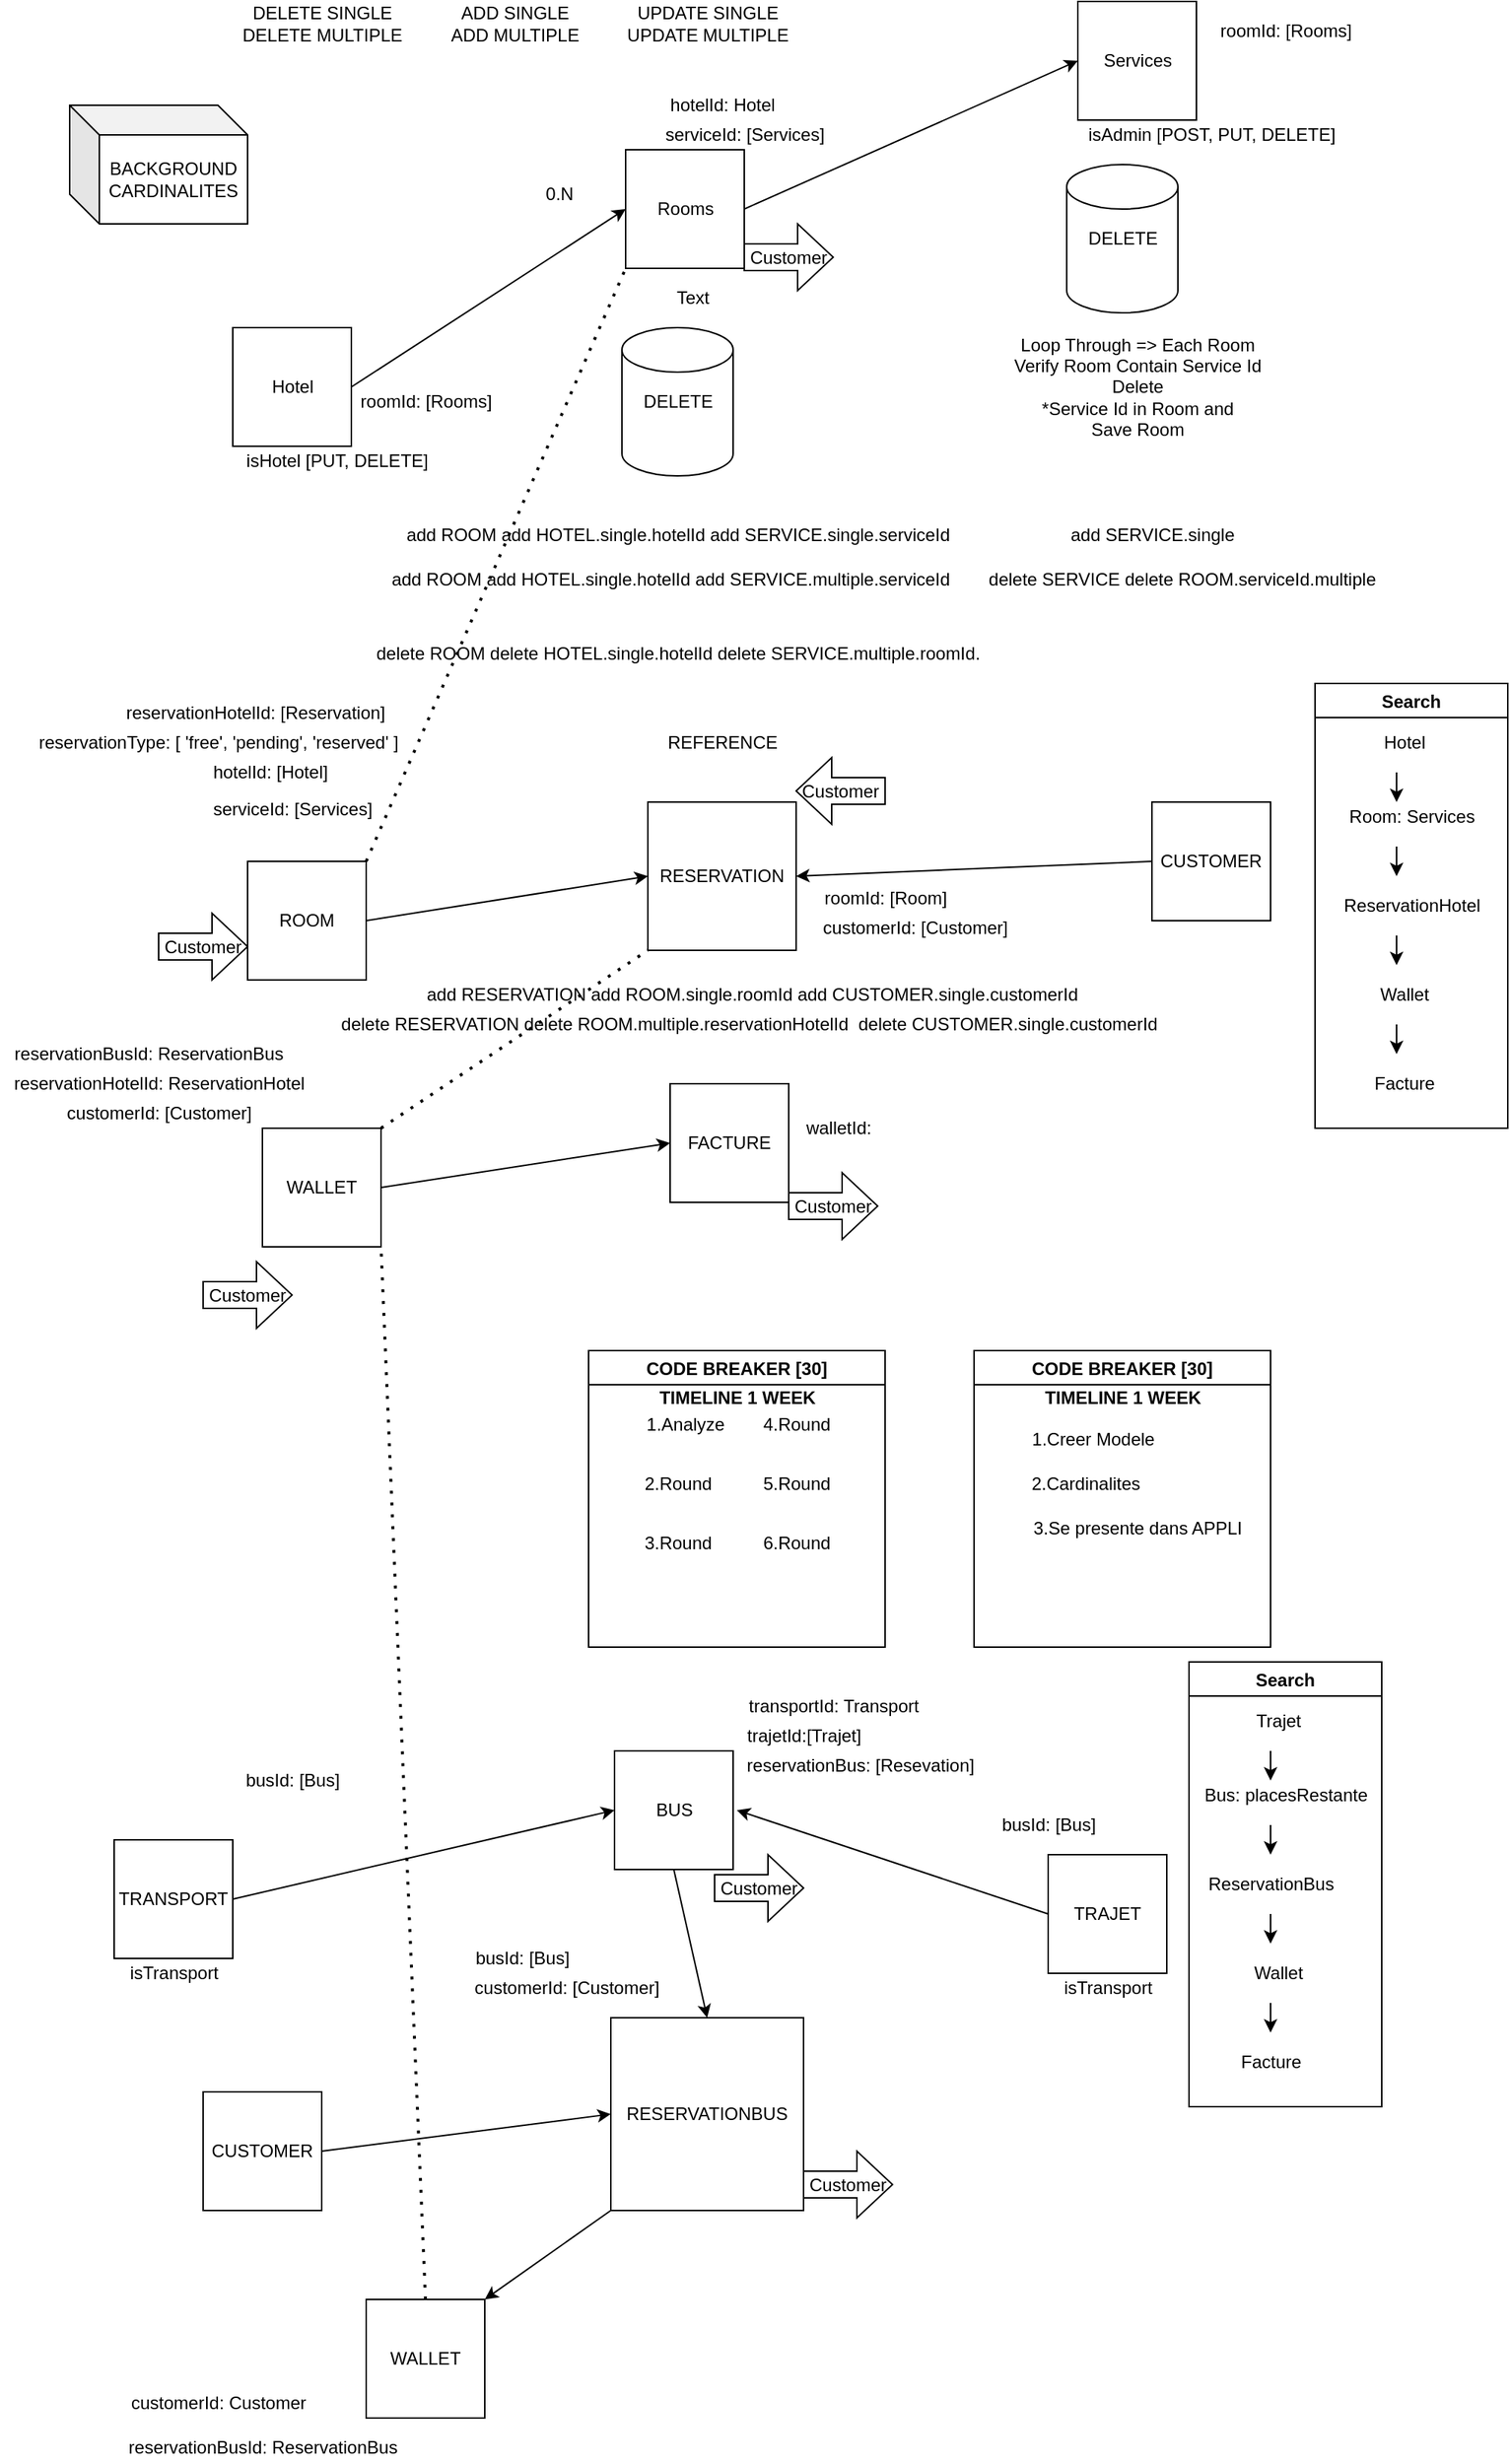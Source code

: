 <mxfile version="18.0.3" type="github">
  <diagram id="gPcOBo8kpesIldpiL-uF" name="Page-1">
    <mxGraphModel dx="2071" dy="692" grid="1" gridSize="10" guides="1" tooltips="1" connect="1" arrows="1" fold="1" page="1" pageScale="1" pageWidth="850" pageHeight="1100" math="0" shadow="0">
      <root>
        <mxCell id="0" />
        <mxCell id="1" parent="0" />
        <mxCell id="owPv3PRb5_aLN4KaXjo2-1" value="" style="whiteSpace=wrap;html=1;aspect=fixed;" parent="1" vertex="1">
          <mxGeometry x="690" y="10" width="80" height="80" as="geometry" />
        </mxCell>
        <mxCell id="owPv3PRb5_aLN4KaXjo2-2" value="Services&lt;br&gt;" style="text;html=1;align=center;verticalAlign=middle;resizable=0;points=[];autosize=1;strokeColor=none;fillColor=none;" parent="1" vertex="1">
          <mxGeometry x="700" y="40" width="60" height="20" as="geometry" />
        </mxCell>
        <mxCell id="owPv3PRb5_aLN4KaXjo2-3" value="" style="whiteSpace=wrap;html=1;aspect=fixed;" parent="1" vertex="1">
          <mxGeometry x="385" y="110" width="80" height="80" as="geometry" />
        </mxCell>
        <mxCell id="owPv3PRb5_aLN4KaXjo2-4" value="" style="whiteSpace=wrap;html=1;aspect=fixed;" parent="1" vertex="1">
          <mxGeometry x="120" y="230" width="80" height="80" as="geometry" />
        </mxCell>
        <mxCell id="owPv3PRb5_aLN4KaXjo2-5" value="Rooms&lt;br&gt;" style="text;html=1;align=center;verticalAlign=middle;resizable=0;points=[];autosize=1;strokeColor=none;fillColor=none;" parent="1" vertex="1">
          <mxGeometry x="400" y="140" width="50" height="20" as="geometry" />
        </mxCell>
        <mxCell id="owPv3PRb5_aLN4KaXjo2-6" value="Hotel&lt;br&gt;" style="text;html=1;align=center;verticalAlign=middle;resizable=0;points=[];autosize=1;strokeColor=none;fillColor=none;" parent="1" vertex="1">
          <mxGeometry x="140" y="260" width="40" height="20" as="geometry" />
        </mxCell>
        <mxCell id="owPv3PRb5_aLN4KaXjo2-7" value="" style="shape=cylinder3;whiteSpace=wrap;html=1;boundedLbl=1;backgroundOutline=1;size=15;" parent="1" vertex="1">
          <mxGeometry x="382.5" y="230" width="75" height="100" as="geometry" />
        </mxCell>
        <mxCell id="owPv3PRb5_aLN4KaXjo2-9" value="DELETE&lt;br&gt;" style="text;html=1;align=center;verticalAlign=middle;resizable=0;points=[];autosize=1;strokeColor=none;fillColor=none;" parent="1" vertex="1">
          <mxGeometry x="390" y="270" width="60" height="20" as="geometry" />
        </mxCell>
        <mxCell id="owPv3PRb5_aLN4KaXjo2-11" value="" style="shape=cylinder3;whiteSpace=wrap;html=1;boundedLbl=1;backgroundOutline=1;size=15;" parent="1" vertex="1">
          <mxGeometry x="682.5" y="120" width="75" height="100" as="geometry" />
        </mxCell>
        <mxCell id="owPv3PRb5_aLN4KaXjo2-12" value="DELETE" style="text;html=1;align=center;verticalAlign=middle;resizable=0;points=[];autosize=1;strokeColor=none;fillColor=none;" parent="1" vertex="1">
          <mxGeometry x="690" y="160" width="60" height="20" as="geometry" />
        </mxCell>
        <mxCell id="owPv3PRb5_aLN4KaXjo2-13" value="Loop Through =&amp;gt; Each Room&lt;br&gt;Verify Room Contain Service Id&lt;br&gt;Delete &lt;br&gt;*Service Id in Room and&lt;br&gt;Save Room&lt;br&gt;" style="text;html=1;align=center;verticalAlign=middle;resizable=0;points=[];autosize=1;strokeColor=none;fillColor=none;" parent="1" vertex="1">
          <mxGeometry x="640" y="230" width="180" height="80" as="geometry" />
        </mxCell>
        <mxCell id="owPv3PRb5_aLN4KaXjo2-15" value="DELETE SINGLE&lt;br&gt;DELETE MULTIPLE&lt;br&gt;" style="text;html=1;align=center;verticalAlign=middle;resizable=0;points=[];autosize=1;strokeColor=none;fillColor=none;" parent="1" vertex="1">
          <mxGeometry x="120" y="10" width="120" height="30" as="geometry" />
        </mxCell>
        <mxCell id="owPv3PRb5_aLN4KaXjo2-16" value="ADD SINGLE&lt;br&gt;ADD MULTIPLE&lt;br&gt;" style="text;html=1;align=center;verticalAlign=middle;resizable=0;points=[];autosize=1;strokeColor=none;fillColor=none;" parent="1" vertex="1">
          <mxGeometry x="260" y="10" width="100" height="30" as="geometry" />
        </mxCell>
        <mxCell id="owPv3PRb5_aLN4KaXjo2-17" value="UPDATE SINGLE&lt;br&gt;UPDATE MULTIPLE&lt;br&gt;" style="text;html=1;align=center;verticalAlign=middle;resizable=0;points=[];autosize=1;strokeColor=none;fillColor=none;" parent="1" vertex="1">
          <mxGeometry x="380" y="10" width="120" height="30" as="geometry" />
        </mxCell>
        <mxCell id="owPv3PRb5_aLN4KaXjo2-19" value="add ROOM add HOTEL.single.hotelId&amp;nbsp;add SERVICE.single.serviceId" style="text;html=1;align=center;verticalAlign=middle;resizable=0;points=[];autosize=1;strokeColor=none;fillColor=none;" parent="1" vertex="1">
          <mxGeometry x="230" y="360" width="380" height="20" as="geometry" />
        </mxCell>
        <mxCell id="owPv3PRb5_aLN4KaXjo2-21" value="add ROOM add HOTEL.single.hotelId add SERVICE.multiple.serviceId" style="text;html=1;align=center;verticalAlign=middle;resizable=0;points=[];autosize=1;strokeColor=none;fillColor=none;" parent="1" vertex="1">
          <mxGeometry x="220" y="390" width="390" height="20" as="geometry" />
        </mxCell>
        <mxCell id="owPv3PRb5_aLN4KaXjo2-22" value="delete ROOM delete HOTEL.single.hotelId delete SERVICE.multiple.roomId." style="text;html=1;align=center;verticalAlign=middle;resizable=0;points=[];autosize=1;strokeColor=none;fillColor=none;" parent="1" vertex="1">
          <mxGeometry x="210" y="440" width="420" height="20" as="geometry" />
        </mxCell>
        <mxCell id="owPv3PRb5_aLN4KaXjo2-23" value="add SERVICE.single&lt;br&gt;" style="text;html=1;align=center;verticalAlign=middle;resizable=0;points=[];autosize=1;strokeColor=none;fillColor=none;" parent="1" vertex="1">
          <mxGeometry x="675" y="360" width="130" height="20" as="geometry" />
        </mxCell>
        <mxCell id="owPv3PRb5_aLN4KaXjo2-24" value="delete SERVICE delete ROOM.serviceId.multiple" style="text;html=1;align=center;verticalAlign=middle;resizable=0;points=[];autosize=1;strokeColor=none;fillColor=none;" parent="1" vertex="1">
          <mxGeometry x="620" y="390" width="280" height="20" as="geometry" />
        </mxCell>
        <mxCell id="owPv3PRb5_aLN4KaXjo2-25" value="RESERVATION&lt;br&gt;" style="whiteSpace=wrap;html=1;aspect=fixed;" parent="1" vertex="1">
          <mxGeometry x="400" y="550" width="100" height="100" as="geometry" />
        </mxCell>
        <mxCell id="owPv3PRb5_aLN4KaXjo2-26" value="ROOM" style="whiteSpace=wrap;html=1;aspect=fixed;" parent="1" vertex="1">
          <mxGeometry x="130" y="590" width="80" height="80" as="geometry" />
        </mxCell>
        <mxCell id="owPv3PRb5_aLN4KaXjo2-27" value="CUSTOMER" style="whiteSpace=wrap;html=1;aspect=fixed;" parent="1" vertex="1">
          <mxGeometry x="740" y="550" width="80" height="80" as="geometry" />
        </mxCell>
        <mxCell id="owPv3PRb5_aLN4KaXjo2-28" value="add RESERVATION add ROOM.single.roomId add CUSTOMER.single.customerId" style="text;html=1;align=center;verticalAlign=middle;resizable=0;points=[];autosize=1;strokeColor=none;fillColor=none;" parent="1" vertex="1">
          <mxGeometry x="245" y="670" width="450" height="20" as="geometry" />
        </mxCell>
        <mxCell id="owPv3PRb5_aLN4KaXjo2-29" value="delete RESERVATION delete ROOM.multiple.reservationHotelId&amp;nbsp; delete CUSTOMER.single.customerId" style="text;html=1;align=center;verticalAlign=middle;resizable=0;points=[];autosize=1;strokeColor=none;fillColor=none;" parent="1" vertex="1">
          <mxGeometry x="182.5" y="690" width="570" height="20" as="geometry" />
        </mxCell>
        <mxCell id="owPv3PRb5_aLN4KaXjo2-30" value="REFERENCE" style="text;html=1;align=center;verticalAlign=middle;resizable=0;points=[];autosize=1;strokeColor=none;fillColor=none;" parent="1" vertex="1">
          <mxGeometry x="405" y="500" width="90" height="20" as="geometry" />
        </mxCell>
        <mxCell id="ZHRB_8m8od1e3UjntDkE-1" value="FACTURE&lt;br&gt;" style="whiteSpace=wrap;html=1;aspect=fixed;" parent="1" vertex="1">
          <mxGeometry x="415" y="740" width="80" height="80" as="geometry" />
        </mxCell>
        <mxCell id="ZHRB_8m8od1e3UjntDkE-2" value="WALLET&lt;br&gt;" style="whiteSpace=wrap;html=1;aspect=fixed;" parent="1" vertex="1">
          <mxGeometry x="140" y="770" width="80" height="80" as="geometry" />
        </mxCell>
        <mxCell id="ZHRB_8m8od1e3UjntDkE-3" value="" style="endArrow=classic;html=1;rounded=0;entryX=0;entryY=0.5;entryDx=0;entryDy=0;" parent="1" target="owPv3PRb5_aLN4KaXjo2-3" edge="1">
          <mxGeometry width="50" height="50" relative="1" as="geometry">
            <mxPoint x="200" y="270" as="sourcePoint" />
            <mxPoint x="250" y="220" as="targetPoint" />
          </mxGeometry>
        </mxCell>
        <mxCell id="ZHRB_8m8od1e3UjntDkE-5" value="" style="endArrow=classic;html=1;rounded=0;exitX=1;exitY=0.5;exitDx=0;exitDy=0;entryX=0;entryY=0.5;entryDx=0;entryDy=0;" parent="1" source="owPv3PRb5_aLN4KaXjo2-26" target="owPv3PRb5_aLN4KaXjo2-25" edge="1">
          <mxGeometry width="50" height="50" relative="1" as="geometry">
            <mxPoint x="500" y="680" as="sourcePoint" />
            <mxPoint x="550" y="630" as="targetPoint" />
          </mxGeometry>
        </mxCell>
        <mxCell id="ZHRB_8m8od1e3UjntDkE-6" value="" style="endArrow=classic;html=1;rounded=0;exitX=1;exitY=0.5;exitDx=0;exitDy=0;entryX=0;entryY=0.5;entryDx=0;entryDy=0;" parent="1" source="owPv3PRb5_aLN4KaXjo2-3" target="owPv3PRb5_aLN4KaXjo2-1" edge="1">
          <mxGeometry width="50" height="50" relative="1" as="geometry">
            <mxPoint x="510" y="160" as="sourcePoint" />
            <mxPoint x="550" y="50" as="targetPoint" />
          </mxGeometry>
        </mxCell>
        <mxCell id="ZHRB_8m8od1e3UjntDkE-8" value="" style="endArrow=none;dashed=1;html=1;dashPattern=1 3;strokeWidth=2;rounded=0;entryX=0;entryY=1;entryDx=0;entryDy=0;exitX=1;exitY=0;exitDx=0;exitDy=0;" parent="1" source="owPv3PRb5_aLN4KaXjo2-26" target="owPv3PRb5_aLN4KaXjo2-3" edge="1">
          <mxGeometry width="50" height="50" relative="1" as="geometry">
            <mxPoint x="180" y="590" as="sourcePoint" />
            <mxPoint x="230" y="540" as="targetPoint" />
          </mxGeometry>
        </mxCell>
        <mxCell id="ZHRB_8m8od1e3UjntDkE-9" value="" style="endArrow=none;dashed=1;html=1;dashPattern=1 3;strokeWidth=2;rounded=0;entryX=0;entryY=1;entryDx=0;entryDy=0;" parent="1" target="owPv3PRb5_aLN4KaXjo2-25" edge="1">
          <mxGeometry width="50" height="50" relative="1" as="geometry">
            <mxPoint x="220" y="770" as="sourcePoint" />
            <mxPoint x="270" y="720" as="targetPoint" />
          </mxGeometry>
        </mxCell>
        <mxCell id="ZHRB_8m8od1e3UjntDkE-10" value="" style="endArrow=classic;html=1;rounded=0;entryX=0;entryY=0.5;entryDx=0;entryDy=0;" parent="1" target="ZHRB_8m8od1e3UjntDkE-1" edge="1">
          <mxGeometry width="50" height="50" relative="1" as="geometry">
            <mxPoint x="220" y="810" as="sourcePoint" />
            <mxPoint x="270" y="760" as="targetPoint" />
          </mxGeometry>
        </mxCell>
        <mxCell id="ZHRB_8m8od1e3UjntDkE-11" value="CODE BREAKER [30]" style="swimlane;" parent="1" vertex="1">
          <mxGeometry x="360" y="920" width="200" height="200" as="geometry" />
        </mxCell>
        <mxCell id="ZHRB_8m8od1e3UjntDkE-15" value="2.Round" style="text;html=1;align=center;verticalAlign=middle;resizable=0;points=[];autosize=1;strokeColor=none;fillColor=none;" parent="ZHRB_8m8od1e3UjntDkE-11" vertex="1">
          <mxGeometry x="30" y="80" width="60" height="20" as="geometry" />
        </mxCell>
        <mxCell id="ZHRB_8m8od1e3UjntDkE-18" value="1.Analyze" style="text;html=1;align=center;verticalAlign=middle;resizable=0;points=[];autosize=1;strokeColor=none;fillColor=none;" parent="ZHRB_8m8od1e3UjntDkE-11" vertex="1">
          <mxGeometry x="30" y="40" width="70" height="20" as="geometry" />
        </mxCell>
        <mxCell id="ZHRB_8m8od1e3UjntDkE-14" value="4.Round" style="text;html=1;align=center;verticalAlign=middle;resizable=0;points=[];autosize=1;strokeColor=none;fillColor=none;" parent="ZHRB_8m8od1e3UjntDkE-11" vertex="1">
          <mxGeometry x="110" y="40" width="60" height="20" as="geometry" />
        </mxCell>
        <mxCell id="ZHRB_8m8od1e3UjntDkE-19" value="5.Round" style="text;html=1;align=center;verticalAlign=middle;resizable=0;points=[];autosize=1;strokeColor=none;fillColor=none;" parent="ZHRB_8m8od1e3UjntDkE-11" vertex="1">
          <mxGeometry x="110" y="80" width="60" height="20" as="geometry" />
        </mxCell>
        <mxCell id="ZHRB_8m8od1e3UjntDkE-23" value="3.Round" style="text;html=1;align=center;verticalAlign=middle;resizable=0;points=[];autosize=1;strokeColor=none;fillColor=none;" parent="ZHRB_8m8od1e3UjntDkE-11" vertex="1">
          <mxGeometry x="30" y="120" width="60" height="20" as="geometry" />
        </mxCell>
        <mxCell id="ZHRB_8m8od1e3UjntDkE-24" value="6.Round" style="text;html=1;align=center;verticalAlign=middle;resizable=0;points=[];autosize=1;strokeColor=none;fillColor=none;" parent="ZHRB_8m8od1e3UjntDkE-11" vertex="1">
          <mxGeometry x="110" y="120" width="60" height="20" as="geometry" />
        </mxCell>
        <mxCell id="ZHRB_8m8od1e3UjntDkE-25" value="&lt;b&gt;TIMELINE 1 WEEK&lt;/b&gt;" style="text;html=1;align=center;verticalAlign=middle;resizable=0;points=[];autosize=1;strokeColor=none;fillColor=none;" parent="ZHRB_8m8od1e3UjntDkE-11" vertex="1">
          <mxGeometry x="40" y="22" width="120" height="20" as="geometry" />
        </mxCell>
        <mxCell id="ZHRB_8m8od1e3UjntDkE-26" value="isAdmin [POST, PUT, DELETE]" style="text;html=1;align=center;verticalAlign=middle;resizable=0;points=[];autosize=1;strokeColor=none;fillColor=none;" parent="1" vertex="1">
          <mxGeometry x="690" y="90" width="180" height="20" as="geometry" />
        </mxCell>
        <mxCell id="ZHRB_8m8od1e3UjntDkE-27" value="isHotel [PUT, DELETE]" style="text;html=1;align=center;verticalAlign=middle;resizable=0;points=[];autosize=1;strokeColor=none;fillColor=none;" parent="1" vertex="1">
          <mxGeometry x="120" y="310" width="140" height="20" as="geometry" />
        </mxCell>
        <mxCell id="ZHRB_8m8od1e3UjntDkE-28" value="0.N" style="text;html=1;align=center;verticalAlign=middle;resizable=0;points=[];autosize=1;strokeColor=none;fillColor=none;" parent="1" vertex="1">
          <mxGeometry x="325" y="130" width="30" height="20" as="geometry" />
        </mxCell>
        <mxCell id="ZHRB_8m8od1e3UjntDkE-31" value="Customer" style="shape=singleArrow;whiteSpace=wrap;html=1;arrowWidth=0.4;arrowSize=0.4;" parent="1" vertex="1">
          <mxGeometry x="70" y="625" width="60" height="45" as="geometry" />
        </mxCell>
        <mxCell id="ZHRB_8m8od1e3UjntDkE-32" value="Customer" style="shape=singleArrow;whiteSpace=wrap;html=1;arrowWidth=0.4;arrowSize=0.4;" parent="1" vertex="1">
          <mxGeometry x="465" y="160" width="60" height="45" as="geometry" />
        </mxCell>
        <mxCell id="ZHRB_8m8od1e3UjntDkE-33" value="Customer" style="shape=singleArrow;whiteSpace=wrap;html=1;arrowWidth=0.4;arrowSize=0.4;direction=west;" parent="1" vertex="1">
          <mxGeometry x="500" y="520" width="60" height="45" as="geometry" />
        </mxCell>
        <mxCell id="ZHRB_8m8od1e3UjntDkE-34" value="" style="endArrow=classic;html=1;rounded=0;exitX=0;exitY=0.5;exitDx=0;exitDy=0;entryX=1;entryY=0.5;entryDx=0;entryDy=0;" parent="1" source="owPv3PRb5_aLN4KaXjo2-27" target="owPv3PRb5_aLN4KaXjo2-25" edge="1">
          <mxGeometry width="50" height="50" relative="1" as="geometry">
            <mxPoint x="540" y="590" as="sourcePoint" />
            <mxPoint x="690" y="570" as="targetPoint" />
          </mxGeometry>
        </mxCell>
        <mxCell id="ZHRB_8m8od1e3UjntDkE-35" value="roomId: [Rooms]" style="text;html=1;align=center;verticalAlign=middle;resizable=0;points=[];autosize=1;strokeColor=none;fillColor=none;" parent="1" vertex="1">
          <mxGeometry x="200" y="270" width="100" height="20" as="geometry" />
        </mxCell>
        <mxCell id="ZHRB_8m8od1e3UjntDkE-36" value="hotelId: Hotel" style="text;html=1;align=center;verticalAlign=middle;resizable=0;points=[];autosize=1;strokeColor=none;fillColor=none;" parent="1" vertex="1">
          <mxGeometry x="405" y="70" width="90" height="20" as="geometry" />
        </mxCell>
        <mxCell id="ZHRB_8m8od1e3UjntDkE-37" value="serviceId: [Services]" style="text;html=1;align=center;verticalAlign=middle;resizable=0;points=[];autosize=1;strokeColor=none;fillColor=none;" parent="1" vertex="1">
          <mxGeometry x="405" y="90" width="120" height="20" as="geometry" />
        </mxCell>
        <mxCell id="ZHRB_8m8od1e3UjntDkE-38" value="roomId: [Rooms]" style="text;html=1;align=center;verticalAlign=middle;resizable=0;points=[];autosize=1;strokeColor=none;fillColor=none;" parent="1" vertex="1">
          <mxGeometry x="780" y="20" width="100" height="20" as="geometry" />
        </mxCell>
        <mxCell id="ZHRB_8m8od1e3UjntDkE-41" value="serviceId: [Services]" style="text;html=1;align=center;verticalAlign=middle;resizable=0;points=[];autosize=1;strokeColor=none;fillColor=none;" parent="1" vertex="1">
          <mxGeometry x="100" y="545" width="120" height="20" as="geometry" />
        </mxCell>
        <mxCell id="ZHRB_8m8od1e3UjntDkE-42" value="hotelId: [Hotel]" style="text;html=1;align=center;verticalAlign=middle;resizable=0;points=[];autosize=1;strokeColor=none;fillColor=none;" parent="1" vertex="1">
          <mxGeometry x="100" y="520" width="90" height="20" as="geometry" />
        </mxCell>
        <mxCell id="ZHRB_8m8od1e3UjntDkE-43" value="reservationHotelId: [Reservation]" style="text;html=1;align=center;verticalAlign=middle;resizable=0;points=[];autosize=1;strokeColor=none;fillColor=none;" parent="1" vertex="1">
          <mxGeometry x="40" y="480" width="190" height="20" as="geometry" />
        </mxCell>
        <mxCell id="ZHRB_8m8od1e3UjntDkE-44" value="reservationType: [ &#39;free&#39;, &#39;pending&#39;, &#39;reserved&#39; ]" style="text;html=1;align=center;verticalAlign=middle;resizable=0;points=[];autosize=1;strokeColor=none;fillColor=none;" parent="1" vertex="1">
          <mxGeometry x="-20" y="500" width="260" height="20" as="geometry" />
        </mxCell>
        <mxCell id="ZHRB_8m8od1e3UjntDkE-45" value="roomId: [Room]" style="text;html=1;align=center;verticalAlign=middle;resizable=0;points=[];autosize=1;strokeColor=none;fillColor=none;" parent="1" vertex="1">
          <mxGeometry x="510" y="605" width="100" height="20" as="geometry" />
        </mxCell>
        <mxCell id="ZHRB_8m8od1e3UjntDkE-46" value="customerId: [Customer]" style="text;html=1;align=center;verticalAlign=middle;resizable=0;points=[];autosize=1;strokeColor=none;fillColor=none;" parent="1" vertex="1">
          <mxGeometry x="510" y="625" width="140" height="20" as="geometry" />
        </mxCell>
        <mxCell id="ZHRB_8m8od1e3UjntDkE-47" value="Customer" style="shape=singleArrow;whiteSpace=wrap;html=1;arrowWidth=0.4;arrowSize=0.4;direction=east;" parent="1" vertex="1">
          <mxGeometry x="495" y="800" width="60" height="45" as="geometry" />
        </mxCell>
        <mxCell id="ZHRB_8m8od1e3UjntDkE-48" value="customerId: [Customer]" style="text;html=1;align=center;verticalAlign=middle;resizable=0;points=[];autosize=1;strokeColor=none;fillColor=none;" parent="1" vertex="1">
          <mxGeometry y="750" width="140" height="20" as="geometry" />
        </mxCell>
        <mxCell id="ZHRB_8m8od1e3UjntDkE-49" value="reservationHotelId: ReservationHotel" style="text;html=1;align=center;verticalAlign=middle;resizable=0;points=[];autosize=1;strokeColor=none;fillColor=none;" parent="1" vertex="1">
          <mxGeometry x="-35" y="730" width="210" height="20" as="geometry" />
        </mxCell>
        <mxCell id="ZHRB_8m8od1e3UjntDkE-50" value="Customer" style="shape=singleArrow;whiteSpace=wrap;html=1;arrowWidth=0.4;arrowSize=0.4;direction=east;" parent="1" vertex="1">
          <mxGeometry x="445" y="1260" width="60" height="45" as="geometry" />
        </mxCell>
        <mxCell id="ZHRB_8m8od1e3UjntDkE-51" value="walletId:&amp;nbsp;" style="text;html=1;align=center;verticalAlign=middle;resizable=0;points=[];autosize=1;strokeColor=none;fillColor=none;" parent="1" vertex="1">
          <mxGeometry x="500" y="760" width="60" height="20" as="geometry" />
        </mxCell>
        <mxCell id="ZHRB_8m8od1e3UjntDkE-52" value="TRANSPORT" style="whiteSpace=wrap;html=1;aspect=fixed;" parent="1" vertex="1">
          <mxGeometry x="40" y="1250" width="80" height="80" as="geometry" />
        </mxCell>
        <mxCell id="ZHRB_8m8od1e3UjntDkE-53" value="BUS" style="whiteSpace=wrap;html=1;aspect=fixed;" parent="1" vertex="1">
          <mxGeometry x="377.5" y="1190" width="80" height="80" as="geometry" />
        </mxCell>
        <mxCell id="ZHRB_8m8od1e3UjntDkE-54" value="TRAJET" style="whiteSpace=wrap;html=1;aspect=fixed;" parent="1" vertex="1">
          <mxGeometry x="670" y="1260" width="80" height="80" as="geometry" />
        </mxCell>
        <mxCell id="ZHRB_8m8od1e3UjntDkE-55" value="" style="endArrow=classic;html=1;rounded=0;entryX=0;entryY=0.5;entryDx=0;entryDy=0;" parent="1" target="ZHRB_8m8od1e3UjntDkE-53" edge="1">
          <mxGeometry width="50" height="50" relative="1" as="geometry">
            <mxPoint x="120" y="1290" as="sourcePoint" />
            <mxPoint x="170" y="1240" as="targetPoint" />
          </mxGeometry>
        </mxCell>
        <mxCell id="ZHRB_8m8od1e3UjntDkE-58" value="isTransport" style="text;html=1;align=center;verticalAlign=middle;resizable=0;points=[];autosize=1;strokeColor=none;fillColor=none;" parent="1" vertex="1">
          <mxGeometry x="40" y="1330" width="80" height="20" as="geometry" />
        </mxCell>
        <mxCell id="ZHRB_8m8od1e3UjntDkE-59" value="isTransport" style="text;html=1;align=center;verticalAlign=middle;resizable=0;points=[];autosize=1;strokeColor=none;fillColor=none;" parent="1" vertex="1">
          <mxGeometry x="670" y="1340" width="80" height="20" as="geometry" />
        </mxCell>
        <mxCell id="ZHRB_8m8od1e3UjntDkE-60" value="" style="endArrow=classic;html=1;rounded=0;exitX=0;exitY=0.5;exitDx=0;exitDy=0;" parent="1" source="ZHRB_8m8od1e3UjntDkE-54" edge="1">
          <mxGeometry width="50" height="50" relative="1" as="geometry">
            <mxPoint x="470" y="1280" as="sourcePoint" />
            <mxPoint x="460" y="1230" as="targetPoint" />
          </mxGeometry>
        </mxCell>
        <mxCell id="ZHRB_8m8od1e3UjntDkE-61" value="busId: [Bus]" style="text;html=1;align=center;verticalAlign=middle;resizable=0;points=[];autosize=1;strokeColor=none;fillColor=none;" parent="1" vertex="1">
          <mxGeometry x="120" y="1200" width="80" height="20" as="geometry" />
        </mxCell>
        <mxCell id="ZHRB_8m8od1e3UjntDkE-62" value="transportId: Transport" style="text;html=1;align=center;verticalAlign=middle;resizable=0;points=[];autosize=1;strokeColor=none;fillColor=none;" parent="1" vertex="1">
          <mxGeometry x="460" y="1150" width="130" height="20" as="geometry" />
        </mxCell>
        <mxCell id="ZHRB_8m8od1e3UjntDkE-63" value="trajetId:[Trajet]" style="text;html=1;align=center;verticalAlign=middle;resizable=0;points=[];autosize=1;strokeColor=none;fillColor=none;" parent="1" vertex="1">
          <mxGeometry x="460" y="1170" width="90" height="20" as="geometry" />
        </mxCell>
        <mxCell id="ZHRB_8m8od1e3UjntDkE-65" value="Search" style="swimlane;" parent="1" vertex="1">
          <mxGeometry x="765" y="1130" width="130" height="300" as="geometry" />
        </mxCell>
        <mxCell id="ZHRB_8m8od1e3UjntDkE-66" value="Trajet" style="text;html=1;align=center;verticalAlign=middle;resizable=0;points=[];autosize=1;strokeColor=none;fillColor=none;" parent="ZHRB_8m8od1e3UjntDkE-65" vertex="1">
          <mxGeometry x="35" y="30" width="50" height="20" as="geometry" />
        </mxCell>
        <mxCell id="ZHRB_8m8od1e3UjntDkE-69" value="" style="endArrow=classic;html=1;rounded=0;" parent="ZHRB_8m8od1e3UjntDkE-65" edge="1">
          <mxGeometry width="50" height="50" relative="1" as="geometry">
            <mxPoint x="55" y="60" as="sourcePoint" />
            <mxPoint x="55" y="80" as="targetPoint" />
          </mxGeometry>
        </mxCell>
        <mxCell id="ZHRB_8m8od1e3UjntDkE-70" value="Bus: placesRestante" style="text;html=1;align=center;verticalAlign=middle;resizable=0;points=[];autosize=1;strokeColor=none;fillColor=none;" parent="ZHRB_8m8od1e3UjntDkE-65" vertex="1">
          <mxGeometry y="80" width="130" height="20" as="geometry" />
        </mxCell>
        <mxCell id="ZHRB_8m8od1e3UjntDkE-85" value="" style="endArrow=classic;html=1;rounded=0;" parent="ZHRB_8m8od1e3UjntDkE-65" edge="1">
          <mxGeometry width="50" height="50" relative="1" as="geometry">
            <mxPoint x="55" y="110" as="sourcePoint" />
            <mxPoint x="55" y="130" as="targetPoint" />
          </mxGeometry>
        </mxCell>
        <mxCell id="ZHRB_8m8od1e3UjntDkE-87" value="" style="endArrow=classic;html=1;rounded=0;" parent="ZHRB_8m8od1e3UjntDkE-65" edge="1">
          <mxGeometry width="50" height="50" relative="1" as="geometry">
            <mxPoint x="55" y="170" as="sourcePoint" />
            <mxPoint x="55" y="190" as="targetPoint" />
          </mxGeometry>
        </mxCell>
        <mxCell id="ZHRB_8m8od1e3UjntDkE-88" value="Wallet" style="text;html=1;align=center;verticalAlign=middle;resizable=0;points=[];autosize=1;strokeColor=none;fillColor=none;" parent="ZHRB_8m8od1e3UjntDkE-65" vertex="1">
          <mxGeometry x="35" y="200" width="50" height="20" as="geometry" />
        </mxCell>
        <mxCell id="ZHRB_8m8od1e3UjntDkE-90" value="" style="endArrow=classic;html=1;rounded=0;" parent="ZHRB_8m8od1e3UjntDkE-65" edge="1">
          <mxGeometry width="50" height="50" relative="1" as="geometry">
            <mxPoint x="55" y="230" as="sourcePoint" />
            <mxPoint x="55" y="250" as="targetPoint" />
          </mxGeometry>
        </mxCell>
        <mxCell id="ZHRB_8m8od1e3UjntDkE-67" value="RESERVATIONBUS" style="whiteSpace=wrap;html=1;aspect=fixed;" parent="1" vertex="1">
          <mxGeometry x="375" y="1370" width="130" height="130" as="geometry" />
        </mxCell>
        <mxCell id="ZHRB_8m8od1e3UjntDkE-68" value="Customer" style="shape=singleArrow;whiteSpace=wrap;html=1;arrowWidth=0.4;arrowSize=0.4;direction=east;" parent="1" vertex="1">
          <mxGeometry x="100" y="860" width="60" height="45" as="geometry" />
        </mxCell>
        <mxCell id="ZHRB_8m8od1e3UjntDkE-71" value="" style="endArrow=classic;html=1;rounded=0;exitX=0.5;exitY=1;exitDx=0;exitDy=0;entryX=0.5;entryY=0;entryDx=0;entryDy=0;" parent="1" source="ZHRB_8m8od1e3UjntDkE-53" target="ZHRB_8m8od1e3UjntDkE-67" edge="1">
          <mxGeometry width="50" height="50" relative="1" as="geometry">
            <mxPoint x="470" y="1370" as="sourcePoint" />
            <mxPoint x="520" y="1320" as="targetPoint" />
          </mxGeometry>
        </mxCell>
        <mxCell id="ZHRB_8m8od1e3UjntDkE-72" value="busId: [Bus]" style="text;html=1;align=center;verticalAlign=middle;resizable=0;points=[];autosize=1;strokeColor=none;fillColor=none;" parent="1" vertex="1">
          <mxGeometry x="630" y="1230" width="80" height="20" as="geometry" />
        </mxCell>
        <mxCell id="ZHRB_8m8od1e3UjntDkE-73" value="CUSTOMER" style="whiteSpace=wrap;html=1;aspect=fixed;" parent="1" vertex="1">
          <mxGeometry x="100" y="1420" width="80" height="80" as="geometry" />
        </mxCell>
        <mxCell id="ZHRB_8m8od1e3UjntDkE-75" value="" style="endArrow=classic;html=1;rounded=0;exitX=1;exitY=0.5;exitDx=0;exitDy=0;entryX=0;entryY=0.5;entryDx=0;entryDy=0;" parent="1" source="ZHRB_8m8od1e3UjntDkE-73" target="ZHRB_8m8od1e3UjntDkE-67" edge="1">
          <mxGeometry width="50" height="50" relative="1" as="geometry">
            <mxPoint x="470" y="1460" as="sourcePoint" />
            <mxPoint x="340" y="1430" as="targetPoint" />
          </mxGeometry>
        </mxCell>
        <mxCell id="ZHRB_8m8od1e3UjntDkE-77" value="reservationBus: [Resevation]" style="text;html=1;align=center;verticalAlign=middle;resizable=0;points=[];autosize=1;strokeColor=none;fillColor=none;" parent="1" vertex="1">
          <mxGeometry x="457.5" y="1190" width="170" height="20" as="geometry" />
        </mxCell>
        <mxCell id="ZHRB_8m8od1e3UjntDkE-78" value="Customer" style="shape=singleArrow;whiteSpace=wrap;html=1;arrowWidth=0.4;arrowSize=0.4;direction=east;" parent="1" vertex="1">
          <mxGeometry x="505" y="1460" width="60" height="45" as="geometry" />
        </mxCell>
        <mxCell id="ZHRB_8m8od1e3UjntDkE-79" value="WALLET" style="whiteSpace=wrap;html=1;aspect=fixed;" parent="1" vertex="1">
          <mxGeometry x="210" y="1560" width="80" height="80" as="geometry" />
        </mxCell>
        <mxCell id="ZHRB_8m8od1e3UjntDkE-82" value="busId: [Bus]" style="text;html=1;align=center;verticalAlign=middle;resizable=0;points=[];autosize=1;strokeColor=none;fillColor=none;" parent="1" vertex="1">
          <mxGeometry x="275" y="1320" width="80" height="20" as="geometry" />
        </mxCell>
        <mxCell id="ZHRB_8m8od1e3UjntDkE-83" value="customerId: [Customer]" style="text;html=1;align=center;verticalAlign=middle;resizable=0;points=[];autosize=1;strokeColor=none;fillColor=none;" parent="1" vertex="1">
          <mxGeometry x="275" y="1340" width="140" height="20" as="geometry" />
        </mxCell>
        <mxCell id="ZHRB_8m8od1e3UjntDkE-84" value="" style="endArrow=classic;html=1;rounded=0;exitX=0;exitY=1;exitDx=0;exitDy=0;entryX=1;entryY=0;entryDx=0;entryDy=0;" parent="1" source="ZHRB_8m8od1e3UjntDkE-67" target="ZHRB_8m8od1e3UjntDkE-79" edge="1">
          <mxGeometry width="50" height="50" relative="1" as="geometry">
            <mxPoint x="470" y="1460" as="sourcePoint" />
            <mxPoint x="550" y="1380" as="targetPoint" />
          </mxGeometry>
        </mxCell>
        <mxCell id="ZHRB_8m8od1e3UjntDkE-86" value="ReservationBus" style="text;html=1;align=center;verticalAlign=middle;resizable=0;points=[];autosize=1;strokeColor=none;fillColor=none;" parent="1" vertex="1">
          <mxGeometry x="770" y="1270" width="100" height="20" as="geometry" />
        </mxCell>
        <mxCell id="ZHRB_8m8od1e3UjntDkE-91" value="Facture" style="text;html=1;align=center;verticalAlign=middle;resizable=0;points=[];autosize=1;strokeColor=none;fillColor=none;" parent="1" vertex="1">
          <mxGeometry x="790" y="1390" width="60" height="20" as="geometry" />
        </mxCell>
        <mxCell id="ZHRB_8m8od1e3UjntDkE-92" value="Search" style="swimlane;" parent="1" vertex="1">
          <mxGeometry x="850" y="470" width="130" height="300" as="geometry" />
        </mxCell>
        <mxCell id="ZHRB_8m8od1e3UjntDkE-93" value="Hotel" style="text;html=1;align=center;verticalAlign=middle;resizable=0;points=[];autosize=1;strokeColor=none;fillColor=none;" parent="ZHRB_8m8od1e3UjntDkE-92" vertex="1">
          <mxGeometry x="40" y="30" width="40" height="20" as="geometry" />
        </mxCell>
        <mxCell id="ZHRB_8m8od1e3UjntDkE-94" value="" style="endArrow=classic;html=1;rounded=0;" parent="ZHRB_8m8od1e3UjntDkE-92" edge="1">
          <mxGeometry width="50" height="50" relative="1" as="geometry">
            <mxPoint x="55" y="60" as="sourcePoint" />
            <mxPoint x="55" y="80" as="targetPoint" />
          </mxGeometry>
        </mxCell>
        <mxCell id="ZHRB_8m8od1e3UjntDkE-95" value="Room: Services" style="text;html=1;align=center;verticalAlign=middle;resizable=0;points=[];autosize=1;strokeColor=none;fillColor=none;" parent="ZHRB_8m8od1e3UjntDkE-92" vertex="1">
          <mxGeometry x="15" y="80" width="100" height="20" as="geometry" />
        </mxCell>
        <mxCell id="ZHRB_8m8od1e3UjntDkE-96" value="" style="endArrow=classic;html=1;rounded=0;" parent="ZHRB_8m8od1e3UjntDkE-92" edge="1">
          <mxGeometry width="50" height="50" relative="1" as="geometry">
            <mxPoint x="55" y="110" as="sourcePoint" />
            <mxPoint x="55" y="130" as="targetPoint" />
          </mxGeometry>
        </mxCell>
        <mxCell id="ZHRB_8m8od1e3UjntDkE-97" value="" style="endArrow=classic;html=1;rounded=0;" parent="ZHRB_8m8od1e3UjntDkE-92" edge="1">
          <mxGeometry width="50" height="50" relative="1" as="geometry">
            <mxPoint x="55" y="170" as="sourcePoint" />
            <mxPoint x="55" y="190" as="targetPoint" />
          </mxGeometry>
        </mxCell>
        <mxCell id="ZHRB_8m8od1e3UjntDkE-98" value="Wallet" style="text;html=1;align=center;verticalAlign=middle;resizable=0;points=[];autosize=1;strokeColor=none;fillColor=none;" parent="ZHRB_8m8od1e3UjntDkE-92" vertex="1">
          <mxGeometry x="35" y="200" width="50" height="20" as="geometry" />
        </mxCell>
        <mxCell id="ZHRB_8m8od1e3UjntDkE-99" value="" style="endArrow=classic;html=1;rounded=0;" parent="ZHRB_8m8od1e3UjntDkE-92" edge="1">
          <mxGeometry width="50" height="50" relative="1" as="geometry">
            <mxPoint x="55" y="230" as="sourcePoint" />
            <mxPoint x="55" y="250" as="targetPoint" />
          </mxGeometry>
        </mxCell>
        <mxCell id="ZHRB_8m8od1e3UjntDkE-100" value="ReservationHotel" style="text;html=1;align=center;verticalAlign=middle;resizable=0;points=[];autosize=1;strokeColor=none;fillColor=none;" parent="ZHRB_8m8od1e3UjntDkE-92" vertex="1">
          <mxGeometry x="10" y="140" width="110" height="20" as="geometry" />
        </mxCell>
        <mxCell id="ZHRB_8m8od1e3UjntDkE-101" value="Facture" style="text;html=1;align=center;verticalAlign=middle;resizable=0;points=[];autosize=1;strokeColor=none;fillColor=none;" parent="1" vertex="1">
          <mxGeometry x="880" y="730" width="60" height="20" as="geometry" />
        </mxCell>
        <mxCell id="ZHRB_8m8od1e3UjntDkE-102" value="CODE BREAKER [30]" style="swimlane;" parent="1" vertex="1">
          <mxGeometry x="620" y="920" width="200" height="200" as="geometry" />
        </mxCell>
        <mxCell id="ZHRB_8m8od1e3UjntDkE-109" value="&lt;b&gt;TIMELINE 1 WEEK&lt;/b&gt;" style="text;html=1;align=center;verticalAlign=middle;resizable=0;points=[];autosize=1;strokeColor=none;fillColor=none;" parent="ZHRB_8m8od1e3UjntDkE-102" vertex="1">
          <mxGeometry x="40" y="22" width="120" height="20" as="geometry" />
        </mxCell>
        <mxCell id="ZHRB_8m8od1e3UjntDkE-111" value="1.Creer Modele" style="text;html=1;align=center;verticalAlign=middle;resizable=0;points=[];autosize=1;strokeColor=none;fillColor=none;" parent="ZHRB_8m8od1e3UjntDkE-102" vertex="1">
          <mxGeometry x="30" y="50" width="100" height="20" as="geometry" />
        </mxCell>
        <mxCell id="ZHRB_8m8od1e3UjntDkE-114" value="2.Cardinalites" style="text;html=1;align=center;verticalAlign=middle;resizable=0;points=[];autosize=1;strokeColor=none;fillColor=none;" parent="ZHRB_8m8od1e3UjntDkE-102" vertex="1">
          <mxGeometry x="30" y="80" width="90" height="20" as="geometry" />
        </mxCell>
        <mxCell id="ZHRB_8m8od1e3UjntDkE-115" value="3.Se presente dans APPLI" style="text;html=1;align=center;verticalAlign=middle;resizable=0;points=[];autosize=1;strokeColor=none;fillColor=none;" parent="ZHRB_8m8od1e3UjntDkE-102" vertex="1">
          <mxGeometry x="30" y="110" width="160" height="20" as="geometry" />
        </mxCell>
        <mxCell id="ZHRB_8m8od1e3UjntDkE-112" value="" style="endArrow=none;dashed=1;html=1;dashPattern=1 3;strokeWidth=2;rounded=0;entryX=1;entryY=1;entryDx=0;entryDy=0;exitX=0.5;exitY=0;exitDx=0;exitDy=0;" parent="1" source="ZHRB_8m8od1e3UjntDkE-79" target="ZHRB_8m8od1e3UjntDkE-2" edge="1">
          <mxGeometry width="50" height="50" relative="1" as="geometry">
            <mxPoint x="470" y="1380" as="sourcePoint" />
            <mxPoint x="520" y="1330" as="targetPoint" />
          </mxGeometry>
        </mxCell>
        <mxCell id="ZHRB_8m8od1e3UjntDkE-116" value="customerId: Customer" style="text;html=1;align=center;verticalAlign=middle;resizable=0;points=[];autosize=1;strokeColor=none;fillColor=none;" parent="1" vertex="1">
          <mxGeometry x="45" y="1620" width="130" height="20" as="geometry" />
        </mxCell>
        <mxCell id="ZHRB_8m8od1e3UjntDkE-117" value="reservationBusId: ReservationBus" style="text;html=1;align=center;verticalAlign=middle;resizable=0;points=[];autosize=1;strokeColor=none;fillColor=none;" parent="1" vertex="1">
          <mxGeometry x="40" y="1650" width="200" height="20" as="geometry" />
        </mxCell>
        <mxCell id="ZHRB_8m8od1e3UjntDkE-118" value="reservationBusId: ReservationBus" style="text;html=1;align=center;verticalAlign=middle;resizable=0;points=[];autosize=1;strokeColor=none;fillColor=none;" parent="1" vertex="1">
          <mxGeometry x="-37" y="710" width="200" height="20" as="geometry" />
        </mxCell>
        <mxCell id="Di5DYY-JoMTWlpSgMpwB-1" value="BACKGROUND&lt;br&gt;CARDINALITES" style="shape=cube;whiteSpace=wrap;html=1;boundedLbl=1;backgroundOutline=1;darkOpacity=0.05;darkOpacity2=0.1;" vertex="1" parent="1">
          <mxGeometry x="10" y="80" width="120" height="80" as="geometry" />
        </mxCell>
        <mxCell id="Di5DYY-JoMTWlpSgMpwB-2" value="Text" style="text;html=1;align=center;verticalAlign=middle;resizable=0;points=[];autosize=1;strokeColor=none;fillColor=none;" vertex="1" parent="1">
          <mxGeometry x="410" y="200" width="40" height="20" as="geometry" />
        </mxCell>
      </root>
    </mxGraphModel>
  </diagram>
</mxfile>
